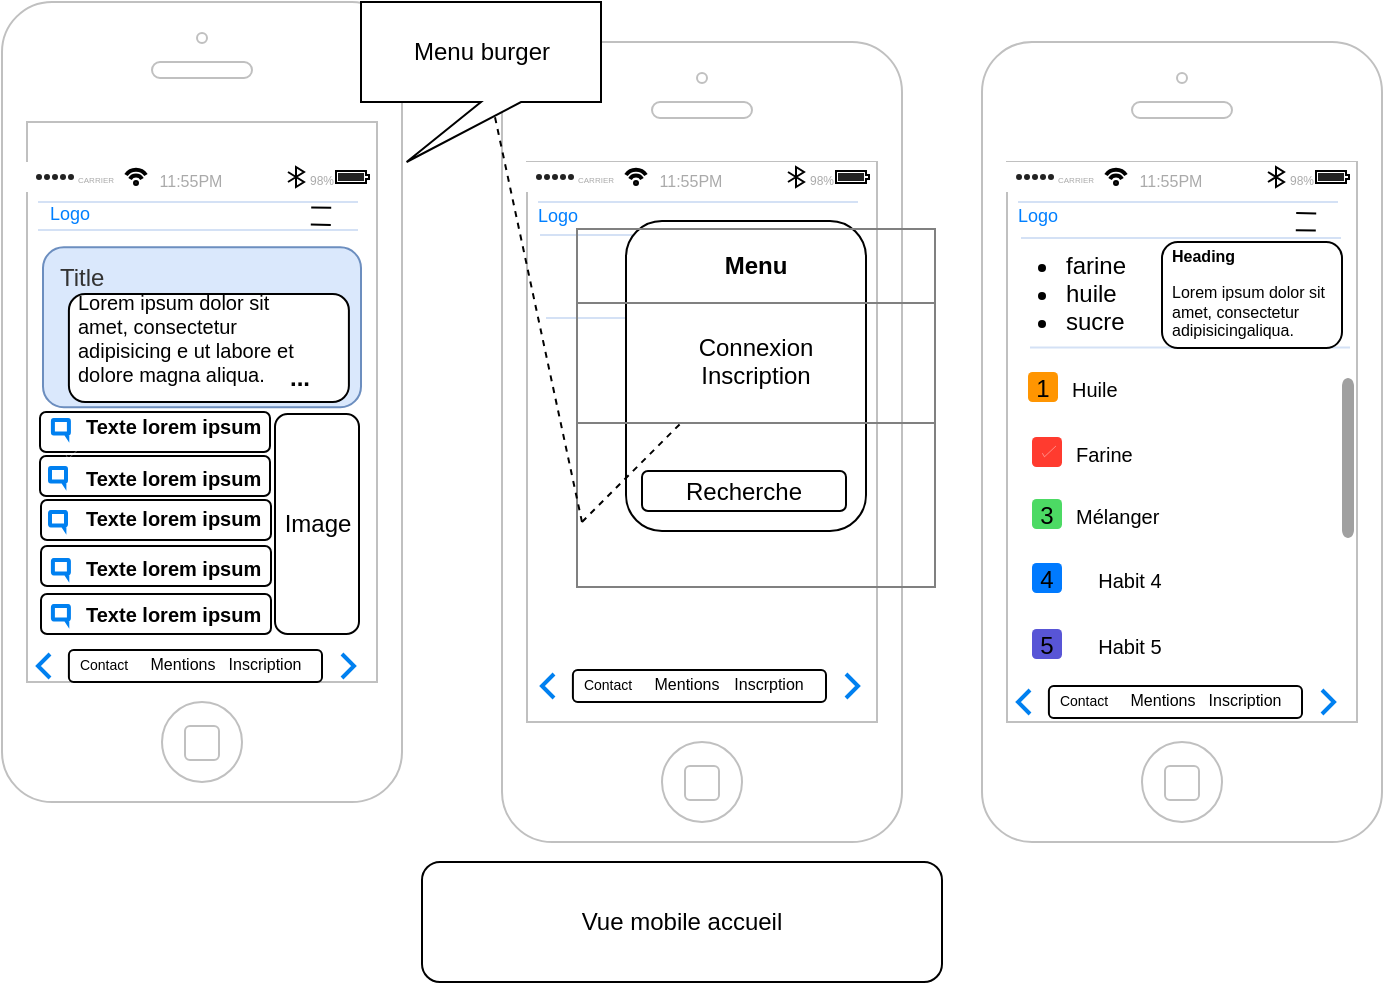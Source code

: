 <mxfile version="21.1.7" type="github" pages="2">
  <diagram id="846f32cc-e7a7-a987-f8ec-650622d98a86" name="User mockups">
    <mxGraphModel dx="1050" dy="1641" grid="1" gridSize="10" guides="1" tooltips="1" connect="1" arrows="1" fold="1" page="1" pageScale="1" pageWidth="850" pageHeight="1100" background="#ffffff" math="0" shadow="0">
      <root>
        <mxCell id="0" />
        <mxCell id="1" parent="0" />
        <mxCell id="118" value="&lt;span style=&quot;font-family: &amp;#34;helvetica&amp;#34; ; font-style: normal ; letter-spacing: normal ; text-align: center ; text-indent: 0px ; text-transform: none ; white-space: nowrap ; word-spacing: 0px ; display: inline ; float: none&quot;&gt;&lt;font style=&quot;font-size: 14px&quot;&gt;Today&lt;/font&gt;&lt;/span&gt;" style="text;html=1;fontSize=14;fontColor=#007FFF;" parent="1" vertex="1">
          <mxGeometry x="397" y="148" width="60" height="30" as="geometry" />
        </mxCell>
        <mxCell id="2" value="" style="html=1;verticalLabelPosition=bottom;labelBackgroundColor=#ffffff;verticalAlign=top;shadow=0;dashed=0;strokeWidth=1;shape=mxgraph.ios7.misc.iphone;fillColor=#ffffff;strokeColor=#c0c0c0;movable=1;resizable=1;rotatable=1;deletable=1;editable=1;locked=0;connectable=1;" parent="1" vertex="1">
          <mxGeometry x="110" y="-10" width="200" height="400" as="geometry" />
        </mxCell>
        <mxCell id="5" value="" style="html=1;strokeWidth=1;shadow=0;dashed=0;shape=mxgraph.ios7ui.appBar;fillColor=#ffffff;gradientColor=none;" parent="1" vertex="1">
          <mxGeometry x="122" y="70" width="175" height="15" as="geometry" />
        </mxCell>
        <mxCell id="6" value="CARRIER" style="shape=rect;align=left;fontSize=8;spacingLeft=24;fontSize=4;fontColor=#aaaaaa;strokeColor=none;fillColor=none;spacingTop=4;" parent="5" vertex="1">
          <mxGeometry y="0.5" width="50" height="13" relative="1" as="geometry">
            <mxPoint y="-6.5" as="offset" />
          </mxGeometry>
        </mxCell>
        <mxCell id="7" value="11:55PM" style="shape=rect;fontSize=8;fontColor=#aaaaaa;strokeColor=none;fillColor=none;spacingTop=4;" parent="5" vertex="1">
          <mxGeometry x="0.5" y="0.5" width="50" height="13" relative="1" as="geometry">
            <mxPoint x="-30" y="-6.5" as="offset" />
          </mxGeometry>
        </mxCell>
        <mxCell id="8" value="98%" style="shape=rect;align=right;fontSize=8;spacingRight=19;fontSize=6;fontColor=#aaaaaa;strokeColor=none;fillColor=none;spacingTop=4;" parent="5" vertex="1">
          <mxGeometry x="1" y="0.5" width="45" height="13" relative="1" as="geometry">
            <mxPoint x="-45" y="-6.5" as="offset" />
          </mxGeometry>
        </mxCell>
        <mxCell id="48" value="&lt;font style=&quot;font-size: 9px;&quot;&gt;Logo&lt;/font&gt;" style="text;html=1;strokeColor=none;fillColor=none;align=center;verticalAlign=middle;whiteSpace=wrap;rounded=0;fontSize=14;fontColor=#007FFF;" parent="1" vertex="1">
          <mxGeometry x="128" y="86" width="32" height="16" as="geometry" />
        </mxCell>
        <mxCell id="54" value="" style="line;strokeWidth=1;html=1;fillColor=none;fontSize=14;fontColor=#007FFF;strokeColor=#D4E1F5;" parent="1" vertex="1">
          <mxGeometry x="128" y="97.5" width="160" height="13" as="geometry" />
        </mxCell>
        <mxCell id="57" value="" style="line;strokeWidth=1;html=1;fillColor=none;fontSize=14;fontColor=#007FFF;strokeColor=#D4E1F5;" parent="1" vertex="1">
          <mxGeometry x="128" y="85" width="160" height="10" as="geometry" />
        </mxCell>
        <mxCell id="92" value="" style="html=1;verticalLabelPosition=bottom;labelBackgroundColor=#ffffff;verticalAlign=top;shadow=0;dashed=0;strokeWidth=1;shape=mxgraph.ios7.misc.iphone;fillColor=#ffffff;strokeColor=#c0c0c0;" parent="1" vertex="1">
          <mxGeometry x="360" y="10" width="200" height="400" as="geometry" />
        </mxCell>
        <mxCell id="93" value="" style="html=1;strokeWidth=1;shadow=0;dashed=0;shape=mxgraph.ios7ui.appBar;fillColor=#ffffff;gradientColor=none;" parent="1" vertex="1">
          <mxGeometry x="372" y="70" width="175" height="15" as="geometry" />
        </mxCell>
        <mxCell id="94" value="CARRIER" style="shape=rect;align=left;fontSize=8;spacingLeft=24;fontSize=4;fontColor=#aaaaaa;strokeColor=none;fillColor=none;spacingTop=4;" parent="93" vertex="1">
          <mxGeometry y="0.5" width="50" height="13" relative="1" as="geometry">
            <mxPoint y="-6.5" as="offset" />
          </mxGeometry>
        </mxCell>
        <mxCell id="95" value="11:55PM" style="shape=rect;fontSize=8;fontColor=#aaaaaa;strokeColor=none;fillColor=none;spacingTop=4;" parent="93" vertex="1">
          <mxGeometry x="0.5" y="0.5" width="50" height="13" relative="1" as="geometry">
            <mxPoint x="-30" y="-6.5" as="offset" />
          </mxGeometry>
        </mxCell>
        <mxCell id="96" value="98%" style="shape=rect;align=right;fontSize=8;spacingRight=19;fontSize=6;fontColor=#aaaaaa;strokeColor=none;fillColor=none;spacingTop=4;" parent="93" vertex="1">
          <mxGeometry x="1" y="0.5" width="45" height="13" relative="1" as="geometry">
            <mxPoint x="-45" y="-6.5" as="offset" />
          </mxGeometry>
        </mxCell>
        <mxCell id="97" value="" style="shape=rect;strokeColor=none;fillColor=#ffffff;gradientColor=none;shadow=0;" parent="1" vertex="1">
          <mxGeometry x="378" y="138" width="166" height="190" as="geometry" />
        </mxCell>
        <mxCell id="124" value="" style="line;strokeWidth=1;html=1;fillColor=none;fontSize=14;fontColor=#007FFF;strokeColor=#D4E1F5;" parent="1" vertex="1">
          <mxGeometry x="379" y="100" width="160" height="13" as="geometry" />
        </mxCell>
        <mxCell id="125" value="" style="line;strokeWidth=1;html=1;fillColor=none;fontSize=14;fontColor=#007FFF;strokeColor=#D4E1F5;" parent="1" vertex="1">
          <mxGeometry x="378" y="85" width="160" height="10" as="geometry" />
        </mxCell>
        <mxCell id="116" value="" style="line;strokeWidth=1;html=1;fillColor=none;fontSize=14;fontColor=#007FFF;strokeColor=#D4E1F5;" parent="1" vertex="1">
          <mxGeometry x="382" y="143.429" width="160" height="9.048" as="geometry" />
        </mxCell>
        <mxCell id="126" value="Title" style="shape=rect;rounded=1;strokeColor=#6c8ebf;fillColor=#dae8fc;shadow=0;glass=0;fontFamily=Helvetica;fontSize=12;fontColor=#333333;align=left;html=0;verticalAlign=top;whiteSpace=wrap;spacing=8;spacingTop=-5;arcSize=13;fontStyle=0" parent="1" vertex="1">
          <mxGeometry x="130.5" y="112.62" width="159" height="80" as="geometry" />
        </mxCell>
        <mxCell id="191" value="" style="html=1;verticalLabelPosition=bottom;labelBackgroundColor=#ffffff;verticalAlign=top;shadow=0;dashed=0;strokeWidth=1;shape=mxgraph.ios7.misc.iphone;fillColor=#ffffff;strokeColor=#c0c0c0;" parent="1" vertex="1">
          <mxGeometry x="600" y="10" width="200" height="400" as="geometry" />
        </mxCell>
        <mxCell id="192" value="" style="html=1;strokeWidth=1;shadow=0;dashed=0;shape=mxgraph.ios7ui.appBar;fillColor=#ffffff;gradientColor=none;" parent="1" vertex="1">
          <mxGeometry x="612" y="70" width="175" height="15" as="geometry" />
        </mxCell>
        <mxCell id="193" value="CARRIER" style="shape=rect;align=left;fontSize=8;spacingLeft=24;fontSize=4;fontColor=#aaaaaa;strokeColor=none;fillColor=none;spacingTop=4;" parent="192" vertex="1">
          <mxGeometry y="0.5" width="50" height="13" relative="1" as="geometry">
            <mxPoint y="-6.5" as="offset" />
          </mxGeometry>
        </mxCell>
        <mxCell id="194" value="11:55PM" style="shape=rect;fontSize=8;fontColor=#aaaaaa;strokeColor=none;fillColor=none;spacingTop=4;" parent="192" vertex="1">
          <mxGeometry x="0.5" y="0.5" width="50" height="13" relative="1" as="geometry">
            <mxPoint x="-30" y="-6.5" as="offset" />
          </mxGeometry>
        </mxCell>
        <mxCell id="195" value="98%" style="shape=rect;align=right;fontSize=8;spacingRight=19;fontSize=6;fontColor=#aaaaaa;strokeColor=none;fillColor=none;spacingTop=4;" parent="192" vertex="1">
          <mxGeometry x="1" y="0.5" width="45" height="13" relative="1" as="geometry">
            <mxPoint x="-45" y="-6.5" as="offset" />
          </mxGeometry>
        </mxCell>
        <mxCell id="196" value="" style="shape=rect;strokeColor=none;fillColor=#ffffff;gradientColor=none;shadow=0;" parent="1" vertex="1">
          <mxGeometry x="620" y="130" width="164" height="190" as="geometry" />
        </mxCell>
        <mxCell id="197" value="    Drink 2L" style="shape=rect;strokeColor=none;fontSize=10;fontColor=#000000;resizeWidth=1;align=left;spacingLeft=25;spacingTop=2;" parent="196" vertex="1">
          <mxGeometry width="144" height="22" relative="1" as="geometry">
            <mxPoint y="42" as="offset" />
          </mxGeometry>
        </mxCell>
        <mxCell id="198" value="" style="shape=rect;rounded=1;rSize=3;strokeColor=none;fillColor=#FF9501;" parent="197" vertex="1">
          <mxGeometry y="0.5" width="15" height="15" relative="1" as="geometry">
            <mxPoint x="5" y="-7.5" as="offset" />
          </mxGeometry>
        </mxCell>
        <mxCell id="b9CjxAJ_3OgN8BvSwVcy-294" value="Huile" style="shape=rect;strokeColor=none;fontSize=10;fontColor=#000000;resizeWidth=1;align=left;spacingLeft=25;spacingTop=2;" parent="197" vertex="1">
          <mxGeometry x="-2" y="-0.5" width="144" height="22" as="geometry" />
        </mxCell>
        <mxCell id="b9CjxAJ_3OgN8BvSwVcy-295" value="1" style="shape=rect;rounded=1;rSize=3;strokeColor=none;fillColor=#FF9501;" parent="b9CjxAJ_3OgN8BvSwVcy-294" vertex="1">
          <mxGeometry y="0.5" width="15" height="15" relative="1" as="geometry">
            <mxPoint x="5" y="-7.5" as="offset" />
          </mxGeometry>
        </mxCell>
        <mxCell id="202" value="Farine" style="shape=rect;strokeColor=none;fontSize=10;fontColor=#000000;resizeWidth=1;align=left;spacingLeft=25;spacingTop=2;" parent="196" vertex="1">
          <mxGeometry width="152" height="22" relative="1" as="geometry">
            <mxPoint y="74" as="offset" />
          </mxGeometry>
        </mxCell>
        <mxCell id="203" value="" style="shape=rect;rounded=1;rSize=3;strokeColor=none;fillColor=#FF3B2F;" parent="202" vertex="1">
          <mxGeometry y="0.5" width="15" height="15" relative="1" as="geometry">
            <mxPoint x="5" y="-7.5" as="offset" />
          </mxGeometry>
        </mxCell>
        <mxCell id="205" value="" style="html=1;verticalLabelPosition=bottom;labelBackgroundColor=#ffffff;verticalAlign=top;shadow=0;dashed=0;strokeWidth=2;shape=mxgraph.ios7.misc.select;fillColor=none;strokeColor=#ffffff;" parent="202" vertex="1">
          <mxGeometry x="8.097" y="5" width="10.452" height="12" as="geometry" />
        </mxCell>
        <mxCell id="206" value="Mélanger" style="shape=rect;strokeColor=none;fontSize=10;fontColor=#000000;resizeWidth=1;align=left;spacingLeft=25;spacingTop=2;" parent="196" vertex="1">
          <mxGeometry width="153" height="20" relative="1" as="geometry">
            <mxPoint y="106" as="offset" />
          </mxGeometry>
        </mxCell>
        <mxCell id="207" value="3" style="shape=rect;rounded=1;rSize=3;strokeColor=none;fillColor=#4CDA64;" parent="206" vertex="1">
          <mxGeometry y="0.5" width="15" height="15" relative="1" as="geometry">
            <mxPoint x="5" y="-7.5" as="offset" />
          </mxGeometry>
        </mxCell>
        <mxCell id="210" value="    Habit 4" style="shape=rect;strokeColor=none;fontSize=10;fontColor=#000000;resizeWidth=1;align=left;spacingLeft=25;spacingTop=2;" parent="196" vertex="1">
          <mxGeometry width="142.839" height="20" relative="1" as="geometry">
            <mxPoint y="138" as="offset" />
          </mxGeometry>
        </mxCell>
        <mxCell id="211" value="4" style="shape=rect;rounded=1;rSize=3;strokeColor=none;fillColor=#007AFF;" parent="210" vertex="1">
          <mxGeometry y="0.5" width="15" height="15" relative="1" as="geometry">
            <mxPoint x="5" y="-7.5" as="offset" />
          </mxGeometry>
        </mxCell>
        <mxCell id="214" value="    Habit 5" style="shape=rect;strokeColor=none;fontSize=10;fontColor=#000000;resizeWidth=1;align=left;spacingLeft=25;spacingTop=2;" parent="196" vertex="1">
          <mxGeometry width="152" height="20" relative="1" as="geometry">
            <mxPoint y="171" as="offset" />
          </mxGeometry>
        </mxCell>
        <mxCell id="215" value="5" style="shape=rect;rounded=1;rSize=3;strokeColor=none;fillColor=#5855D6;" parent="214" vertex="1">
          <mxGeometry y="0.5" width="15" height="15" relative="1" as="geometry">
            <mxPoint x="5" y="-7.5" as="offset" />
          </mxGeometry>
        </mxCell>
        <mxCell id="219" value="" style="line;strokeWidth=1;html=1;fillColor=none;fontSize=14;fontColor=#007FFF;strokeColor=#D4E1F5;" parent="196" vertex="1">
          <mxGeometry x="4" y="5.43" width="160" height="54.57" as="geometry" />
        </mxCell>
        <mxCell id="220" value="" style="html=1;verticalLabelPosition=bottom;labelBackgroundColor=#ffffff;verticalAlign=top;shadow=0;dashed=0;strokeWidth=2;shape=mxgraph.ios7.misc.scroll_(vertical);fillColor=#a0a0a0;fontSize=9;fontColor=#007FFF;" parent="196" vertex="1">
          <mxGeometry x="160" y="48" width="6" height="80" as="geometry" />
        </mxCell>
        <mxCell id="261" style="edgeStyle=none;rounded=1;html=1;exitX=1;exitY=0.5;jettySize=auto;orthogonalLoop=1;strokeColor=#000000;fontSize=13;fontColor=#007FFF;" parent="196" source="197" target="197" edge="1">
          <mxGeometry relative="1" as="geometry" />
        </mxCell>
        <mxCell id="b9CjxAJ_3OgN8BvSwVcy-349" value="&lt;ul&gt;&lt;li&gt;farine&lt;/li&gt;&lt;li&gt;huile&lt;/li&gt;&lt;li&gt;sucre&lt;/li&gt;&lt;/ul&gt;" style="text;strokeColor=none;fillColor=none;html=1;whiteSpace=wrap;verticalAlign=middle;overflow=hidden;" parent="196" vertex="1">
          <mxGeometry x="-20" y="-30" width="110" height="60" as="geometry" />
        </mxCell>
        <mxCell id="228" value="" style="line;strokeWidth=1;html=1;fillColor=none;fontSize=14;fontColor=#007FFF;strokeColor=#D4E1F5;" parent="1" vertex="1">
          <mxGeometry x="619.5" y="103" width="160" height="10" as="geometry" />
        </mxCell>
        <mxCell id="229" value="" style="line;strokeWidth=1;html=1;fillColor=none;fontSize=14;fontColor=#007FFF;strokeColor=#D4E1F5;" parent="1" vertex="1">
          <mxGeometry x="618" y="85" width="160" height="10" as="geometry" />
        </mxCell>
        <mxCell id="b9CjxAJ_3OgN8BvSwVcy-268" value="" style="endArrow=none;html=1;rounded=0;shape=link;width=8.611;" parent="1" edge="1">
          <mxGeometry width="50" height="50" relative="1" as="geometry">
            <mxPoint x="274.5" y="97.24" as="sourcePoint" />
            <mxPoint x="264.5" y="97.0" as="targetPoint" />
            <Array as="points" />
          </mxGeometry>
        </mxCell>
        <mxCell id="b9CjxAJ_3OgN8BvSwVcy-272" value="" style="rounded=1;whiteSpace=wrap;html=1;" parent="1" vertex="1">
          <mxGeometry x="129" y="195" width="115" height="20" as="geometry" />
        </mxCell>
        <mxCell id="b9CjxAJ_3OgN8BvSwVcy-276" value="" style="rounded=1;whiteSpace=wrap;html=1;" parent="1" vertex="1">
          <mxGeometry x="129.5" y="286" width="115" height="20" as="geometry" />
        </mxCell>
        <mxCell id="b9CjxAJ_3OgN8BvSwVcy-277" value="" style="rounded=1;whiteSpace=wrap;html=1;" parent="1" vertex="1">
          <mxGeometry x="129" y="217" width="115" height="20" as="geometry" />
        </mxCell>
        <mxCell id="b9CjxAJ_3OgN8BvSwVcy-278" value="" style="rounded=1;whiteSpace=wrap;html=1;" parent="1" vertex="1">
          <mxGeometry x="129.5" y="262" width="115" height="20" as="geometry" />
        </mxCell>
        <mxCell id="b9CjxAJ_3OgN8BvSwVcy-279" value="" style="rounded=1;whiteSpace=wrap;html=1;" parent="1" vertex="1">
          <mxGeometry x="129.5" y="239" width="115" height="20" as="geometry" />
        </mxCell>
        <mxCell id="b9CjxAJ_3OgN8BvSwVcy-281" value="" style="rounded=1;whiteSpace=wrap;html=1;" parent="1" vertex="1">
          <mxGeometry x="143.45" y="136" width="140" height="54" as="geometry" />
        </mxCell>
        <mxCell id="b9CjxAJ_3OgN8BvSwVcy-282" value="&lt;h1 style=&quot;font-size: 10px;&quot;&gt;&lt;span style=&quot;background-color: initial; font-weight: normal;&quot;&gt;Lorem ipsum dolor sit amet, consectetur adipisicing e ut labore et dolore magna aliqua.&lt;/span&gt;&lt;br&gt;&lt;/h1&gt;" style="text;html=1;strokeColor=none;fillColor=none;spacing=5;spacingTop=-20;whiteSpace=wrap;overflow=hidden;rounded=0;fontSize=10;" parent="1" vertex="1">
          <mxGeometry x="142.95" y="138" width="116" height="47.52" as="geometry" />
        </mxCell>
        <mxCell id="b9CjxAJ_3OgN8BvSwVcy-288" value="&lt;b&gt;...&lt;/b&gt;" style="text;html=1;strokeColor=none;fillColor=none;align=center;verticalAlign=middle;whiteSpace=wrap;rounded=0;" parent="1" vertex="1">
          <mxGeometry x="228.5" y="162.62" width="59.5" height="30" as="geometry" />
        </mxCell>
        <mxCell id="200" value="" style="html=1;verticalLabelPosition=bottom;labelBackgroundColor=#ffffff;verticalAlign=top;shadow=0;dashed=0;strokeWidth=2;shape=mxgraph.ios7.misc.select;fillColor=none;strokeColor=#ffffff;" parent="1" vertex="1">
          <mxGeometry x="139.997" y="210" width="10.452" height="12" as="geometry" />
        </mxCell>
        <mxCell id="201" value="" style="html=1;verticalLabelPosition=bottom;labelBackgroundColor=#ffffff;verticalAlign=top;strokeWidth=2;strokeColor=#0080F0;fillColor=#ffffff;shadow=0;dashed=0;shape=mxgraph.ios7.icons.message;fontSize=13;fontColor=#007FFF;" parent="1" vertex="1">
          <mxGeometry x="135.45" y="199" width="8" height="8" as="geometry" />
        </mxCell>
        <mxCell id="b9CjxAJ_3OgN8BvSwVcy-290" value="" style="html=1;verticalLabelPosition=bottom;labelBackgroundColor=#ffffff;verticalAlign=top;strokeWidth=2;strokeColor=#0080F0;fillColor=#ffffff;shadow=0;dashed=0;shape=mxgraph.ios7.icons.message;fontSize=13;fontColor=#007FFF;" parent="1" vertex="1">
          <mxGeometry x="134" y="223" width="8" height="8" as="geometry" />
        </mxCell>
        <mxCell id="b9CjxAJ_3OgN8BvSwVcy-291" value="" style="html=1;verticalLabelPosition=bottom;labelBackgroundColor=#ffffff;verticalAlign=top;strokeWidth=2;strokeColor=#0080F0;fillColor=#ffffff;shadow=0;dashed=0;shape=mxgraph.ios7.icons.message;fontSize=13;fontColor=#007FFF;" parent="1" vertex="1">
          <mxGeometry x="134" y="245" width="8" height="8" as="geometry" />
        </mxCell>
        <mxCell id="b9CjxAJ_3OgN8BvSwVcy-292" value="" style="html=1;verticalLabelPosition=bottom;labelBackgroundColor=#ffffff;verticalAlign=top;strokeWidth=2;strokeColor=#0080F0;fillColor=#ffffff;shadow=0;dashed=0;shape=mxgraph.ios7.icons.message;fontSize=13;fontColor=#007FFF;" parent="1" vertex="1">
          <mxGeometry x="135.45" y="269" width="8" height="8" as="geometry" />
        </mxCell>
        <mxCell id="b9CjxAJ_3OgN8BvSwVcy-293" value="" style="html=1;verticalLabelPosition=bottom;labelBackgroundColor=#ffffff;verticalAlign=top;strokeWidth=2;strokeColor=#0080F0;fillColor=#ffffff;shadow=0;dashed=0;shape=mxgraph.ios7.icons.message;fontSize=13;fontColor=#007FFF;" parent="1" vertex="1">
          <mxGeometry x="135.45" y="292" width="8" height="8" as="geometry" />
        </mxCell>
        <mxCell id="b9CjxAJ_3OgN8BvSwVcy-297" value="&lt;b&gt;Texte lorem ipsum&lt;/b&gt;" style="text;html=1;strokeColor=none;fillColor=none;align=left;verticalAlign=middle;whiteSpace=wrap;rounded=0;fontSize=10;" parent="1" vertex="1">
          <mxGeometry x="149.5" y="195" width="90" height="14" as="geometry" />
        </mxCell>
        <mxCell id="b9CjxAJ_3OgN8BvSwVcy-298" value="&lt;b&gt;Texte lorem ipsum&lt;/b&gt;" style="text;html=1;strokeColor=none;fillColor=none;align=left;verticalAlign=middle;whiteSpace=wrap;rounded=0;fontSize=10;" parent="1" vertex="1">
          <mxGeometry x="149.95" y="219" width="90" height="17" as="geometry" />
        </mxCell>
        <mxCell id="b9CjxAJ_3OgN8BvSwVcy-299" value="&lt;b&gt;Texte lorem ipsum&lt;/b&gt;" style="text;html=1;strokeColor=none;fillColor=none;align=left;verticalAlign=middle;whiteSpace=wrap;rounded=0;fontSize=10;" parent="1" vertex="1">
          <mxGeometry x="149.5" y="241" width="90" height="14" as="geometry" />
        </mxCell>
        <mxCell id="b9CjxAJ_3OgN8BvSwVcy-300" value="&lt;b&gt;Texte lorem ipsum&lt;/b&gt;" style="text;html=1;strokeColor=none;fillColor=none;align=left;verticalAlign=middle;whiteSpace=wrap;rounded=0;fontSize=10;" parent="1" vertex="1">
          <mxGeometry x="149.95" y="265" width="89.55" height="16" as="geometry" />
        </mxCell>
        <mxCell id="b9CjxAJ_3OgN8BvSwVcy-301" value="&lt;b&gt;Texte lorem ipsum&lt;/b&gt;" style="text;html=1;strokeColor=none;fillColor=none;align=left;verticalAlign=middle;whiteSpace=wrap;rounded=0;fontSize=10;" parent="1" vertex="1">
          <mxGeometry x="149.95" y="289" width="89.55" height="14" as="geometry" />
        </mxCell>
        <mxCell id="b9CjxAJ_3OgN8BvSwVcy-304" value="Image" style="rounded=1;whiteSpace=wrap;html=1;direction=south;" parent="1" vertex="1">
          <mxGeometry x="246.5" y="196" width="42" height="110" as="geometry" />
        </mxCell>
        <mxCell id="b9CjxAJ_3OgN8BvSwVcy-336" value="" style="rounded=1;whiteSpace=wrap;html=1;" parent="1" vertex="1">
          <mxGeometry x="422" y="99.5" width="120" height="155" as="geometry" />
        </mxCell>
        <mxCell id="b9CjxAJ_3OgN8BvSwVcy-337" value="&lt;table border=&quot;1&quot; width=&quot;100%&quot; height=&quot;100%&quot; cellpadding=&quot;4&quot; style=&quot;width:100%;height:100%;border-collapse:collapse;&quot;&gt;&lt;tbody&gt;&lt;tr&gt;&lt;th align=&quot;center&quot;&gt;&lt;b&gt;Menu&lt;/b&gt;&lt;/th&gt;&lt;/tr&gt;&lt;tr&gt;&lt;td align=&quot;center&quot;&gt;Connexion&lt;br&gt;Inscription&lt;/td&gt;&lt;/tr&gt;&lt;tr&gt;&lt;td align=&quot;center&quot;&gt;&lt;br&gt;&lt;br&gt;&lt;br&gt;&lt;/td&gt;&lt;/tr&gt;&lt;/tbody&gt;&lt;/table&gt;" style="text;html=1;whiteSpace=wrap;strokeColor=none;fillColor=none;overflow=fill;" parent="1" vertex="1">
          <mxGeometry x="397" y="103" width="180" height="180" as="geometry" />
        </mxCell>
        <mxCell id="b9CjxAJ_3OgN8BvSwVcy-338" value="Recherche" style="rounded=1;whiteSpace=wrap;html=1;" parent="1" vertex="1">
          <mxGeometry x="430" y="224.5" width="102" height="20" as="geometry" />
        </mxCell>
        <mxCell id="b9CjxAJ_3OgN8BvSwVcy-341" value="&lt;font style=&quot;font-size: 9px;&quot;&gt;Logo&lt;/font&gt;" style="text;html=1;strokeColor=none;fillColor=none;align=center;verticalAlign=middle;whiteSpace=wrap;rounded=0;fontSize=14;fontColor=#007FFF;" parent="1" vertex="1">
          <mxGeometry x="372" y="87" width="32" height="16" as="geometry" />
        </mxCell>
        <mxCell id="b9CjxAJ_3OgN8BvSwVcy-342" value="&lt;font style=&quot;font-size: 9px;&quot;&gt;Logo&lt;/font&gt;" style="text;html=1;strokeColor=none;fillColor=none;align=center;verticalAlign=middle;whiteSpace=wrap;rounded=0;fontSize=14;fontColor=#007FFF;" parent="1" vertex="1">
          <mxGeometry x="612" y="87" width="32" height="16" as="geometry" />
        </mxCell>
        <mxCell id="b9CjxAJ_3OgN8BvSwVcy-353" value="" style="rounded=1;whiteSpace=wrap;html=1;" parent="1" vertex="1">
          <mxGeometry x="690" y="110" width="90" height="53" as="geometry" />
        </mxCell>
        <mxCell id="b9CjxAJ_3OgN8BvSwVcy-354" value="&lt;h1 style=&quot;font-size: 8px;&quot;&gt;&lt;font style=&quot;font-size: 8px;&quot;&gt;Heading&lt;/font&gt;&lt;/h1&gt;&lt;p style=&quot;font-size: 8px;&quot;&gt;&lt;font style=&quot;font-size: 8px;&quot;&gt;Lorem ipsum dolor sit amet, consectetur adipisicingaliqua.&lt;/font&gt;&lt;/p&gt;" style="text;html=1;strokeColor=none;fillColor=none;spacing=5;spacingTop=-20;whiteSpace=wrap;overflow=hidden;rounded=0;" parent="1" vertex="1">
          <mxGeometry x="690" y="117.62" width="100" height="70" as="geometry" />
        </mxCell>
        <mxCell id="b9CjxAJ_3OgN8BvSwVcy-359" value="" style="endArrow=none;html=1;rounded=0;shape=link;width=8.611;" parent="1" edge="1">
          <mxGeometry width="50" height="50" relative="1" as="geometry">
            <mxPoint x="767" y="100" as="sourcePoint" />
            <mxPoint x="757" y="99.76" as="targetPoint" />
            <Array as="points" />
          </mxGeometry>
        </mxCell>
        <mxCell id="b9CjxAJ_3OgN8BvSwVcy-362" value="" style="group" parent="1" vertex="1" connectable="0">
          <mxGeometry x="128" y="310" width="158" height="20" as="geometry" />
        </mxCell>
        <mxCell id="b9CjxAJ_3OgN8BvSwVcy-315" value="" style="html=1;verticalLabelPosition=bottom;labelBackgroundColor=#ffffff;verticalAlign=top;shadow=0;dashed=0;strokeWidth=2;shape=mxgraph.ios7.misc.left;strokeColor=#0080f0;fillColor=none;" parent="b9CjxAJ_3OgN8BvSwVcy-362" vertex="1">
          <mxGeometry y="6" width="6" height="12" as="geometry" />
        </mxCell>
        <mxCell id="b9CjxAJ_3OgN8BvSwVcy-316" value="" style="html=1;verticalLabelPosition=bottom;labelBackgroundColor=#ffffff;verticalAlign=top;shadow=0;dashed=0;strokeWidth=2;shape=mxgraph.ios7.misc.left;strokeColor=#0080f0;fillColor=none;direction=west;" parent="b9CjxAJ_3OgN8BvSwVcy-362" vertex="1">
          <mxGeometry x="152" y="6" width="6" height="12" as="geometry" />
        </mxCell>
        <mxCell id="b9CjxAJ_3OgN8BvSwVcy-317" value="" style="rounded=1;whiteSpace=wrap;html=1;" parent="b9CjxAJ_3OgN8BvSwVcy-362" vertex="1">
          <mxGeometry x="15.45" y="4" width="126.55" height="16" as="geometry" />
        </mxCell>
        <mxCell id="b9CjxAJ_3OgN8BvSwVcy-324" value="&lt;font style=&quot;font-size: 8px;&quot;&gt;Inscription&lt;/font&gt;" style="text;html=1;strokeColor=none;fillColor=none;align=center;verticalAlign=middle;whiteSpace=wrap;rounded=0;" parent="b9CjxAJ_3OgN8BvSwVcy-362" vertex="1">
          <mxGeometry x="103.4" y="5" width="21.05" height="10" as="geometry" />
        </mxCell>
        <mxCell id="b9CjxAJ_3OgN8BvSwVcy-325" value="&lt;font style=&quot;font-size: 8px;&quot;&gt;Mentions&lt;/font&gt;" style="text;html=1;strokeColor=none;fillColor=none;align=center;verticalAlign=middle;whiteSpace=wrap;rounded=0;" parent="b9CjxAJ_3OgN8BvSwVcy-362" vertex="1">
          <mxGeometry x="50.43" y="5" width="45.05" height="10" as="geometry" />
        </mxCell>
        <mxCell id="b9CjxAJ_3OgN8BvSwVcy-335" value="&lt;font style=&quot;font-size: 7px;&quot;&gt;Contact&lt;/font&gt;" style="text;html=1;strokeColor=none;fillColor=none;align=center;verticalAlign=middle;whiteSpace=wrap;rounded=0;" parent="b9CjxAJ_3OgN8BvSwVcy-362" vertex="1">
          <mxGeometry x="12" width="42" height="20" as="geometry" />
        </mxCell>
        <mxCell id="b9CjxAJ_3OgN8BvSwVcy-363" value="" style="group" parent="1" vertex="1" connectable="0">
          <mxGeometry x="380" y="320" width="158" height="20" as="geometry" />
        </mxCell>
        <mxCell id="b9CjxAJ_3OgN8BvSwVcy-364" value="" style="html=1;verticalLabelPosition=bottom;labelBackgroundColor=#ffffff;verticalAlign=top;shadow=0;dashed=0;strokeWidth=2;shape=mxgraph.ios7.misc.left;strokeColor=#0080f0;fillColor=none;" parent="b9CjxAJ_3OgN8BvSwVcy-363" vertex="1">
          <mxGeometry y="6" width="6" height="12" as="geometry" />
        </mxCell>
        <mxCell id="b9CjxAJ_3OgN8BvSwVcy-365" value="" style="html=1;verticalLabelPosition=bottom;labelBackgroundColor=#ffffff;verticalAlign=top;shadow=0;dashed=0;strokeWidth=2;shape=mxgraph.ios7.misc.left;strokeColor=#0080f0;fillColor=none;direction=west;" parent="b9CjxAJ_3OgN8BvSwVcy-363" vertex="1">
          <mxGeometry x="152" y="6" width="6" height="12" as="geometry" />
        </mxCell>
        <mxCell id="b9CjxAJ_3OgN8BvSwVcy-366" value="" style="rounded=1;whiteSpace=wrap;html=1;" parent="b9CjxAJ_3OgN8BvSwVcy-363" vertex="1">
          <mxGeometry x="15.45" y="4" width="126.55" height="16" as="geometry" />
        </mxCell>
        <mxCell id="b9CjxAJ_3OgN8BvSwVcy-367" value="&lt;span style=&quot;font-size: 8px;&quot;&gt;Inscrption&lt;/span&gt;" style="text;html=1;strokeColor=none;fillColor=none;align=center;verticalAlign=middle;whiteSpace=wrap;rounded=0;" parent="b9CjxAJ_3OgN8BvSwVcy-363" vertex="1">
          <mxGeometry x="103.4" y="5" width="21.05" height="10" as="geometry" />
        </mxCell>
        <mxCell id="b9CjxAJ_3OgN8BvSwVcy-368" value="&lt;font style=&quot;font-size: 8px;&quot;&gt;Mentions&lt;/font&gt;" style="text;html=1;strokeColor=none;fillColor=none;align=center;verticalAlign=middle;whiteSpace=wrap;rounded=0;" parent="b9CjxAJ_3OgN8BvSwVcy-363" vertex="1">
          <mxGeometry x="50.43" y="5" width="45.05" height="10" as="geometry" />
        </mxCell>
        <mxCell id="b9CjxAJ_3OgN8BvSwVcy-369" value="&lt;font style=&quot;font-size: 7px;&quot;&gt;Contact&lt;/font&gt;" style="text;html=1;strokeColor=none;fillColor=none;align=center;verticalAlign=middle;whiteSpace=wrap;rounded=0;" parent="b9CjxAJ_3OgN8BvSwVcy-363" vertex="1">
          <mxGeometry x="12" width="42" height="20" as="geometry" />
        </mxCell>
        <mxCell id="b9CjxAJ_3OgN8BvSwVcy-399" value="" style="group" parent="1" vertex="1" connectable="0">
          <mxGeometry x="618" y="328" width="158" height="20" as="geometry" />
        </mxCell>
        <mxCell id="b9CjxAJ_3OgN8BvSwVcy-400" value="" style="html=1;verticalLabelPosition=bottom;labelBackgroundColor=#ffffff;verticalAlign=top;shadow=0;dashed=0;strokeWidth=2;shape=mxgraph.ios7.misc.left;strokeColor=#0080f0;fillColor=none;" parent="b9CjxAJ_3OgN8BvSwVcy-399" vertex="1">
          <mxGeometry y="6" width="6" height="12" as="geometry" />
        </mxCell>
        <mxCell id="b9CjxAJ_3OgN8BvSwVcy-401" value="" style="html=1;verticalLabelPosition=bottom;labelBackgroundColor=#ffffff;verticalAlign=top;shadow=0;dashed=0;strokeWidth=2;shape=mxgraph.ios7.misc.left;strokeColor=#0080f0;fillColor=none;direction=west;" parent="b9CjxAJ_3OgN8BvSwVcy-399" vertex="1">
          <mxGeometry x="152" y="6" width="6" height="12" as="geometry" />
        </mxCell>
        <mxCell id="b9CjxAJ_3OgN8BvSwVcy-402" value="" style="rounded=1;whiteSpace=wrap;html=1;" parent="b9CjxAJ_3OgN8BvSwVcy-399" vertex="1">
          <mxGeometry x="15.45" y="4" width="126.55" height="16" as="geometry" />
        </mxCell>
        <mxCell id="b9CjxAJ_3OgN8BvSwVcy-403" value="&lt;span style=&quot;font-size: 8px;&quot;&gt;Inscription&lt;/span&gt;" style="text;html=1;strokeColor=none;fillColor=none;align=center;verticalAlign=middle;whiteSpace=wrap;rounded=0;" parent="b9CjxAJ_3OgN8BvSwVcy-399" vertex="1">
          <mxGeometry x="103.4" y="5" width="21.05" height="10" as="geometry" />
        </mxCell>
        <mxCell id="b9CjxAJ_3OgN8BvSwVcy-404" value="&lt;font style=&quot;font-size: 8px;&quot;&gt;Mentions&lt;/font&gt;" style="text;html=1;strokeColor=none;fillColor=none;align=center;verticalAlign=middle;whiteSpace=wrap;rounded=0;" parent="b9CjxAJ_3OgN8BvSwVcy-399" vertex="1">
          <mxGeometry x="50.43" y="5" width="45.05" height="10" as="geometry" />
        </mxCell>
        <mxCell id="b9CjxAJ_3OgN8BvSwVcy-405" value="&lt;font style=&quot;font-size: 7px;&quot;&gt;Contact&lt;/font&gt;" style="text;html=1;strokeColor=none;fillColor=none;align=center;verticalAlign=middle;whiteSpace=wrap;rounded=0;" parent="b9CjxAJ_3OgN8BvSwVcy-399" vertex="1">
          <mxGeometry x="12" width="42" height="20" as="geometry" />
        </mxCell>
        <mxCell id="2yfLCZJXVngKDzFy2h-v-262" value="" style="endArrow=none;dashed=1;html=1;rounded=0;" edge="1" parent="1">
          <mxGeometry width="50" height="50" relative="1" as="geometry">
            <mxPoint x="400" y="250" as="sourcePoint" />
            <mxPoint x="450" y="200" as="targetPoint" />
          </mxGeometry>
        </mxCell>
        <mxCell id="2yfLCZJXVngKDzFy2h-v-263" value="" style="endArrow=none;dashed=1;html=1;rounded=0;" edge="1" parent="1" target="2yfLCZJXVngKDzFy2h-v-264">
          <mxGeometry width="50" height="50" relative="1" as="geometry">
            <mxPoint x="400" y="250" as="sourcePoint" />
            <mxPoint x="450" y="200" as="targetPoint" />
          </mxGeometry>
        </mxCell>
        <mxCell id="2yfLCZJXVngKDzFy2h-v-264" value="Menu burger" style="shape=callout;whiteSpace=wrap;html=1;perimeter=calloutPerimeter;position2=0.19;" vertex="1" parent="1">
          <mxGeometry x="289.5" y="-10" width="120" height="80" as="geometry" />
        </mxCell>
        <mxCell id="2yfLCZJXVngKDzFy2h-v-266" value="Vue mobile accueil" style="rounded=1;whiteSpace=wrap;html=1;" vertex="1" parent="1">
          <mxGeometry x="320" y="420" width="260" height="60" as="geometry" />
        </mxCell>
      </root>
    </mxGraphModel>
  </diagram>
  <diagram id="b317513f-3a18-7c5e-11f3-49e492f8f808" name="Coach mockups">
    <mxGraphModel shadow="0" fold="1" math="0" pageScale="1" background="#ffffff" pageWidth="850" pageHeight="1100">
      <root>
        <mxCell id="0" />
        <mxCell id="1" parent="0" />
      </root>
    </mxGraphModel>
  </diagram>
</mxfile>
